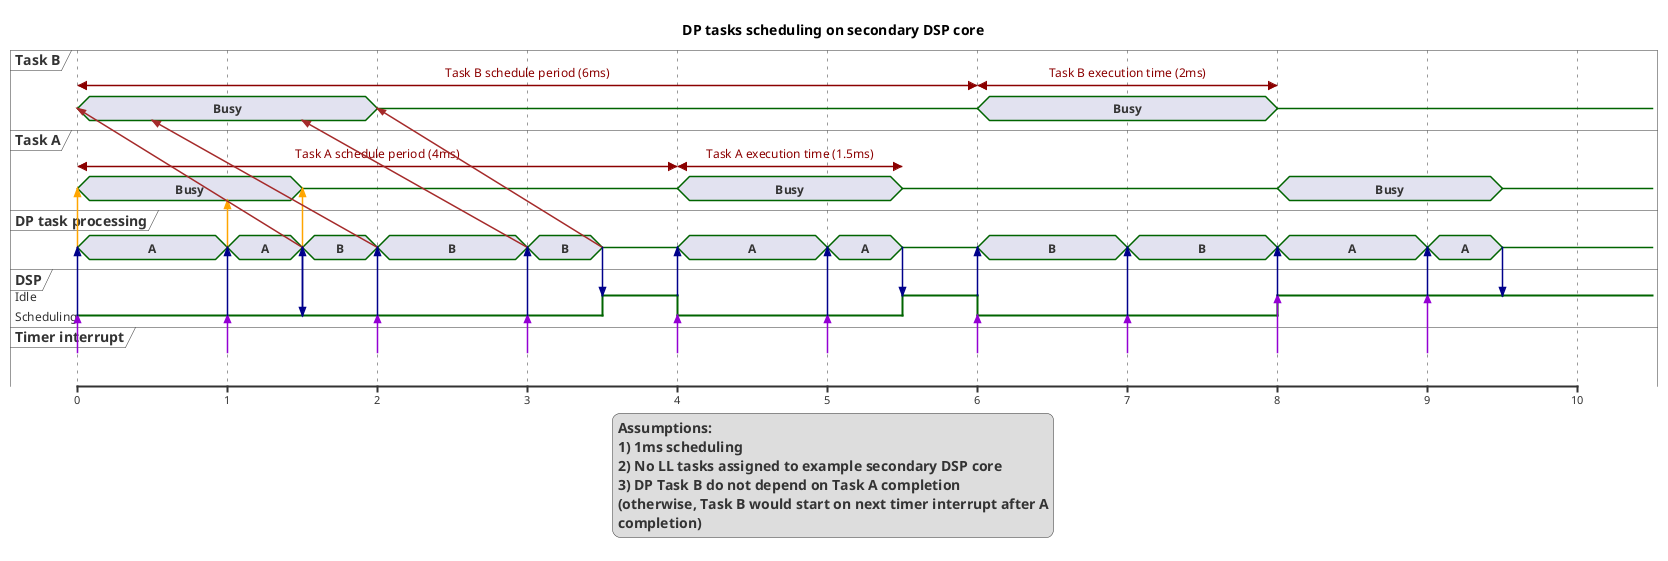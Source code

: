 @startuml

Title DP tasks scheduling on secondary DSP core

legend
Assumptions:
1) 1ms scheduling
2) No LL tasks assigned to example secondary DSP core
3) DP Task B do not depend on Task A completion
(otherwise, Task B would start on next timer interrupt after A
completion)
end legend

scale 1 as 150 pixels

concise "Task B" as Task_B
concise "Task A" as Task_A

concise "DP task processing" as DP_Processing
robust "DSP" as DSP
concise "Timer interrupt" as Interrupt


@Task_A
0 is Busy
1.5 is {-}

4 is Busy
5.5 is {-}

8 is Busy
9.5 is {-}

@0 <-> @4: Task A schedule period (4ms)
@4 <-> @5.5: Task A execution time (1.5ms)

DP_Processing@0 -[#Orange]> Task_A@0
DP_Processing@1 -[#Orange]> Task_A@1
DP_Processing@1.5 -[#Orange]> Task_A@1.5


@Task_B
0 is Busy
2 is {-}

6 is Busy
8 is {-}

@0 <-> @6: Task B schedule period (6ms)
@6 <-> @8: Task B execution time (2ms)

DP_Processing@1.5 -[#Brown]> Task_B@0
DP_Processing@2 -[#Brown]> Task_B@0.5
DP_Processing@3 -[#Brown]> Task_B@1.5
DP_Processing@3.5 -[#Brown]> Task_B@2

DSP is Idle
DP_Processing is {-}

@0
DP_Processing is "A"

@0
Interrupt -[#DarkViolet]> DSP
DSP -> DP_Processing
DSP is "Scheduling"
DP_Processing is "A"

@1
Interrupt -[#DarkViolet]> DSP
DSP -> DP_Processing
DP_Processing is "A"

@1.5
DP_Processing -> DSP
DSP -> DP_Processing
DP_Processing is "B"

@2
Interrupt -[#DarkViolet]> DSP
DSP -> DP_Processing
DP_Processing is "B"

@3
Interrupt -[#DarkViolet]> DSP
DSP -> DP_Processing
DP_Processing is "B"

@3.5
DP_Processing -> DSP
DSP is Idle
DP_Processing is {-}

@4
Interrupt -[#DarkViolet]> DSP
DSP is "Scheduling"
DSP -> DP_Processing
DP_Processing is "A"

@5
Interrupt -[#DarkViolet]> DSP
DSP -> DP_Processing
DP_Processing is "A"

@5.5
DP_Processing -> DSP
DSP is Idle
DP_Processing is {-}

@6.001
Interrupt -[#DarkViolet]> DSP
DSP -> DP_Processing
DSP is "Scheduling"
DP_Processing is "B"

@7.001
Interrupt -[#DarkViolet]> DSP
DSP -> DP_Processing
DP_Processing is "B"

@8.001
Interrupt -[#DarkViolet]> DSP
DSP -> DP_Processing
DP_Processing is "A"

@9.001
Interrupt -[#DarkViolet]> DSP
DSP -> DP_Processing
DP_Processing is "A"

@9.5
DP_Processing -> DSP
DSP is Idle
DP_Processing is {-}

@enduml

